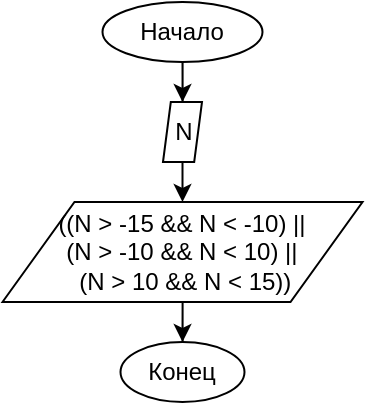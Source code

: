 <mxfile version="13.1.8" type="device"><diagram id="C5RBs43oDa-KdzZeNtuy" name="Page-1"><mxGraphModel dx="445" dy="177" grid="1" gridSize="10" guides="1" tooltips="1" connect="1" arrows="1" fold="1" page="1" pageScale="1" pageWidth="827" pageHeight="1169" math="0" shadow="0"><root><mxCell id="WIyWlLk6GJQsqaUBKTNV-0"/><mxCell id="WIyWlLk6GJQsqaUBKTNV-1" parent="WIyWlLk6GJQsqaUBKTNV-0"/><mxCell id="bj5KsWAAJyKkPCg6QgZc-39" style="edgeStyle=orthogonalEdgeStyle;rounded=0;orthogonalLoop=1;jettySize=auto;html=1;entryX=0.5;entryY=0;entryDx=0;entryDy=0;" edge="1" parent="WIyWlLk6GJQsqaUBKTNV-1" source="bj5KsWAAJyKkPCg6QgZc-40" target="bj5KsWAAJyKkPCg6QgZc-45"><mxGeometry relative="1" as="geometry"/></mxCell><mxCell id="bj5KsWAAJyKkPCg6QgZc-40" value="Начало" style="ellipse;whiteSpace=wrap;html=1;" vertex="1" parent="WIyWlLk6GJQsqaUBKTNV-1"><mxGeometry x="129.25" y="110" width="80" height="30" as="geometry"/></mxCell><mxCell id="bj5KsWAAJyKkPCg6QgZc-41" style="edgeStyle=orthogonalEdgeStyle;rounded=0;orthogonalLoop=1;jettySize=auto;html=1;entryX=0.5;entryY=0;entryDx=0;entryDy=0;" edge="1" parent="WIyWlLk6GJQsqaUBKTNV-1" source="bj5KsWAAJyKkPCg6QgZc-42" target="bj5KsWAAJyKkPCg6QgZc-43"><mxGeometry relative="1" as="geometry"/></mxCell><mxCell id="bj5KsWAAJyKkPCg6QgZc-42" value="((N &amp;gt; -15 &amp;amp;&amp;amp; N &amp;lt; -10) || &lt;br&gt;(N &amp;gt; -10 &amp;amp;&amp;amp; N &amp;lt; 10) ||&lt;br&gt;&amp;nbsp;(N &amp;gt; 10 &amp;amp;&amp;amp; N &amp;lt; 15))" style="shape=parallelogram;perimeter=parallelogramPerimeter;whiteSpace=wrap;html=1;fontFamily=Helvetica;fontSize=12;fontColor=#000000;align=center;strokeColor=#000000;fillColor=#ffffff;" vertex="1" parent="WIyWlLk6GJQsqaUBKTNV-1"><mxGeometry x="79.25" y="210" width="180" height="50" as="geometry"/></mxCell><mxCell id="bj5KsWAAJyKkPCg6QgZc-43" value="Конец" style="ellipse;whiteSpace=wrap;html=1;" vertex="1" parent="WIyWlLk6GJQsqaUBKTNV-1"><mxGeometry x="138.25" y="280" width="62" height="30" as="geometry"/></mxCell><mxCell id="bj5KsWAAJyKkPCg6QgZc-44" style="edgeStyle=orthogonalEdgeStyle;rounded=0;orthogonalLoop=1;jettySize=auto;html=1;entryX=0.5;entryY=0;entryDx=0;entryDy=0;" edge="1" parent="WIyWlLk6GJQsqaUBKTNV-1" source="bj5KsWAAJyKkPCg6QgZc-45" target="bj5KsWAAJyKkPCg6QgZc-42"><mxGeometry relative="1" as="geometry"/></mxCell><mxCell id="bj5KsWAAJyKkPCg6QgZc-45" value="N" style="shape=parallelogram;perimeter=parallelogramPerimeter;whiteSpace=wrap;html=1;fontFamily=Helvetica;fontSize=12;fontColor=#000000;align=center;strokeColor=#000000;fillColor=#ffffff;" vertex="1" parent="WIyWlLk6GJQsqaUBKTNV-1"><mxGeometry x="159.5" y="160" width="19.5" height="30" as="geometry"/></mxCell></root></mxGraphModel></diagram></mxfile>